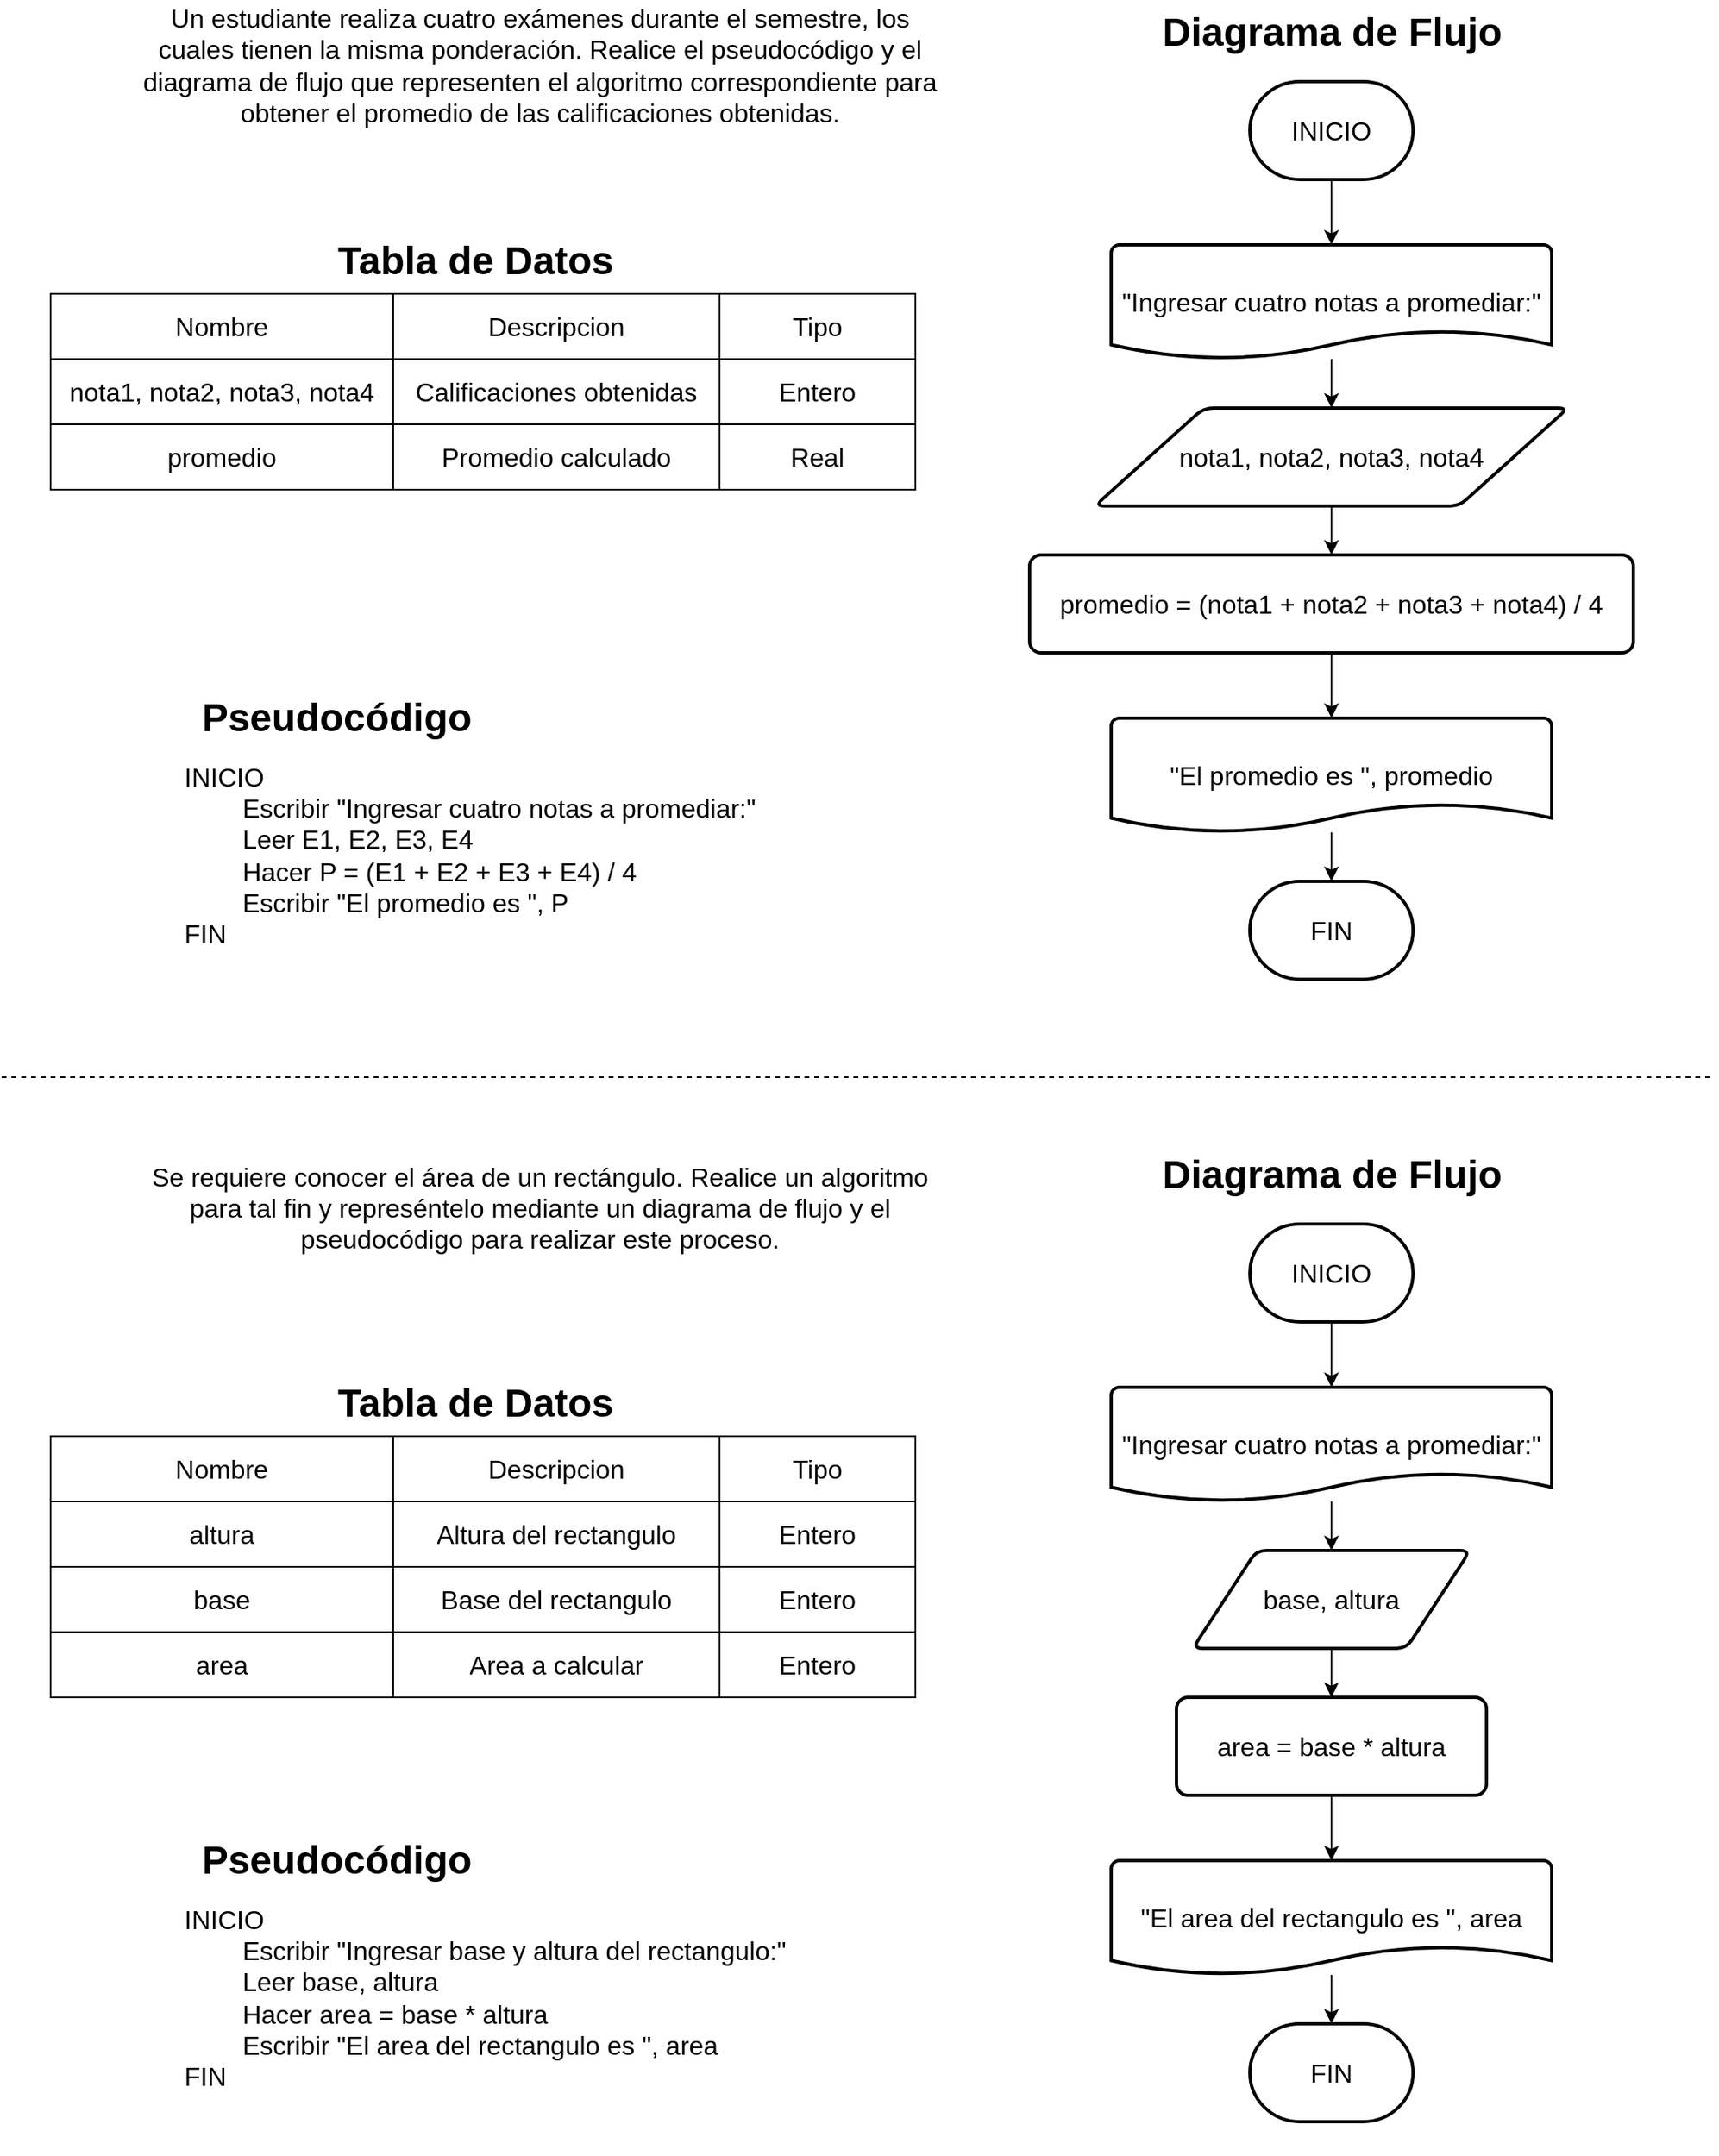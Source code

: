 <mxfile version="14.8.0" type="google"><diagram id="rtQvOPioTJRVfkh8zNdb" name="Page-1"><mxGraphModel dx="2079" dy="1176" grid="1" gridSize="10" guides="1" tooltips="1" connect="1" arrows="1" fold="1" page="0" pageScale="1" pageWidth="827" pageHeight="1169" math="0" shadow="0"><root><mxCell id="0"/><mxCell id="1" parent="0"/><mxCell id="rHpPXkSXapWmo_KU9-tV-5" value="Un estudiante realiza cuatro exámenes durante el semestre, los cuales tienen la misma ponderación. Realice el pseudocódigo y el diagrama de flujo que representen el algoritmo correspondiente para obtener el promedio de las calificaciones obtenidas.&lt;br&gt;" style="text;html=1;strokeColor=none;fillColor=none;align=center;verticalAlign=middle;whiteSpace=wrap;rounded=0;fontSize=16;" vertex="1" parent="1"><mxGeometry x="10" y="-60" width="500" height="80" as="geometry"/></mxCell><mxCell id="rHpPXkSXapWmo_KU9-tV-6" value="" style="shape=table;html=1;whiteSpace=wrap;startSize=0;container=1;collapsible=0;childLayout=tableLayout;fontSize=16;" vertex="1" parent="1"><mxGeometry x="-40" y="120" width="530" height="120" as="geometry"/></mxCell><mxCell id="rHpPXkSXapWmo_KU9-tV-7" value="" style="shape=partialRectangle;html=1;whiteSpace=wrap;collapsible=0;dropTarget=0;pointerEvents=0;fillColor=none;top=0;left=0;bottom=0;right=0;points=[[0,0.5],[1,0.5]];portConstraint=eastwest;fontSize=16;" vertex="1" parent="rHpPXkSXapWmo_KU9-tV-6"><mxGeometry width="530" height="40" as="geometry"/></mxCell><mxCell id="rHpPXkSXapWmo_KU9-tV-8" value="&lt;div style=&quot;font-size: 16px;&quot;&gt;Nombre&lt;span style=&quot;white-space: pre; font-size: 16px;&quot;&gt;&lt;br style=&quot;font-size: 16px;&quot;&gt;&lt;/span&gt;&lt;/div&gt;" style="shape=partialRectangle;html=1;whiteSpace=wrap;connectable=0;fillColor=none;top=0;left=0;bottom=0;right=0;overflow=hidden;fontSize=16;" vertex="1" parent="rHpPXkSXapWmo_KU9-tV-7"><mxGeometry width="210" height="40" as="geometry"/></mxCell><mxCell id="rHpPXkSXapWmo_KU9-tV-9" value="Descripcion" style="shape=partialRectangle;html=1;whiteSpace=wrap;connectable=0;fillColor=none;top=0;left=0;bottom=0;right=0;overflow=hidden;fontSize=16;" vertex="1" parent="rHpPXkSXapWmo_KU9-tV-7"><mxGeometry x="210" width="200" height="40" as="geometry"/></mxCell><mxCell id="rHpPXkSXapWmo_KU9-tV-10" value="Tipo" style="shape=partialRectangle;html=1;whiteSpace=wrap;connectable=0;fillColor=none;top=0;left=0;bottom=0;right=0;overflow=hidden;fontSize=16;" vertex="1" parent="rHpPXkSXapWmo_KU9-tV-7"><mxGeometry x="410" width="120" height="40" as="geometry"/></mxCell><mxCell id="rHpPXkSXapWmo_KU9-tV-11" value="" style="shape=partialRectangle;html=1;whiteSpace=wrap;collapsible=0;dropTarget=0;pointerEvents=0;fillColor=none;top=0;left=0;bottom=0;right=0;points=[[0,0.5],[1,0.5]];portConstraint=eastwest;fontSize=16;" vertex="1" parent="rHpPXkSXapWmo_KU9-tV-6"><mxGeometry y="40" width="530" height="40" as="geometry"/></mxCell><mxCell id="rHpPXkSXapWmo_KU9-tV-12" value="nota1, nota2, nota3, nota4" style="shape=partialRectangle;html=1;whiteSpace=wrap;connectable=0;fillColor=none;top=0;left=0;bottom=0;right=0;overflow=hidden;fontSize=16;" vertex="1" parent="rHpPXkSXapWmo_KU9-tV-11"><mxGeometry width="210" height="40" as="geometry"/></mxCell><mxCell id="rHpPXkSXapWmo_KU9-tV-13" value="Calificaciones obtenidas" style="shape=partialRectangle;html=1;whiteSpace=wrap;connectable=0;fillColor=none;top=0;left=0;bottom=0;right=0;overflow=hidden;fontSize=16;" vertex="1" parent="rHpPXkSXapWmo_KU9-tV-11"><mxGeometry x="210" width="200" height="40" as="geometry"/></mxCell><mxCell id="rHpPXkSXapWmo_KU9-tV-14" value="Entero" style="shape=partialRectangle;html=1;whiteSpace=wrap;connectable=0;fillColor=none;top=0;left=0;bottom=0;right=0;overflow=hidden;fontSize=16;" vertex="1" parent="rHpPXkSXapWmo_KU9-tV-11"><mxGeometry x="410" width="120" height="40" as="geometry"/></mxCell><mxCell id="rHpPXkSXapWmo_KU9-tV-19" style="shape=partialRectangle;html=1;whiteSpace=wrap;collapsible=0;dropTarget=0;pointerEvents=0;fillColor=none;top=0;left=0;bottom=0;right=0;points=[[0,0.5],[1,0.5]];portConstraint=eastwest;fontSize=16;" vertex="1" parent="rHpPXkSXapWmo_KU9-tV-6"><mxGeometry y="80" width="530" height="40" as="geometry"/></mxCell><mxCell id="rHpPXkSXapWmo_KU9-tV-20" value="promedio" style="shape=partialRectangle;html=1;whiteSpace=wrap;connectable=0;fillColor=none;top=0;left=0;bottom=0;right=0;overflow=hidden;fontSize=16;" vertex="1" parent="rHpPXkSXapWmo_KU9-tV-19"><mxGeometry width="210" height="40" as="geometry"/></mxCell><mxCell id="rHpPXkSXapWmo_KU9-tV-21" value="Promedio calculado" style="shape=partialRectangle;html=1;whiteSpace=wrap;connectable=0;fillColor=none;top=0;left=0;bottom=0;right=0;overflow=hidden;fontSize=16;" vertex="1" parent="rHpPXkSXapWmo_KU9-tV-19"><mxGeometry x="210" width="200" height="40" as="geometry"/></mxCell><mxCell id="rHpPXkSXapWmo_KU9-tV-22" value="Real" style="shape=partialRectangle;html=1;whiteSpace=wrap;connectable=0;fillColor=none;top=0;left=0;bottom=0;right=0;overflow=hidden;fontSize=16;" vertex="1" parent="rHpPXkSXapWmo_KU9-tV-19"><mxGeometry x="410" width="120" height="40" as="geometry"/></mxCell><mxCell id="rHpPXkSXapWmo_KU9-tV-27" value="Tabla de Datos" style="text;strokeColor=none;fillColor=none;html=1;fontSize=24;fontStyle=1;verticalAlign=middle;align=center;" vertex="1" parent="1"><mxGeometry x="125" y="80" width="190" height="40" as="geometry"/></mxCell><mxCell id="rHpPXkSXapWmo_KU9-tV-28" value="Pseudocódigo" style="text;strokeColor=none;fillColor=none;html=1;fontSize=24;fontStyle=1;verticalAlign=middle;align=center;" vertex="1" parent="1"><mxGeometry x="40" y="360" width="190" height="40" as="geometry"/></mxCell><mxCell id="rHpPXkSXapWmo_KU9-tV-29" value="&lt;div&gt;INICIO&lt;/div&gt;&lt;div&gt;&lt;span style=&quot;white-space: pre&quot;&gt;&#9;&lt;/span&gt;Escribir &quot;Ingresar cuatro notas a promediar:&quot;&lt;br&gt;&lt;/div&gt;&lt;div&gt;&lt;span&gt;&#9;&lt;span style=&quot;white-space: pre&quot;&gt;&#9;&lt;/span&gt;Leer E1, E2, E3, E4&lt;/span&gt;&lt;br&gt;&lt;/div&gt;&lt;div&gt;&lt;span&gt;&#9;&lt;/span&gt;&lt;span style=&quot;white-space: pre&quot;&gt;&#9;&lt;/span&gt;Hacer P = (&lt;span&gt;E1 + E2 + E3 + E4&lt;/span&gt;) / 4&lt;br&gt;&lt;/div&gt;&lt;div&gt;&lt;span style=&quot;white-space: pre&quot;&gt;&#9;&lt;/span&gt;Escribir &quot;El promedio es &quot;, P&lt;/div&gt;&lt;div&gt;FIN&lt;br&gt;&lt;/div&gt;" style="text;html=1;strokeColor=none;fillColor=none;align=left;verticalAlign=top;whiteSpace=wrap;rounded=0;fontSize=16;" vertex="1" parent="1"><mxGeometry x="40" y="400" width="420" height="160" as="geometry"/></mxCell><mxCell id="rHpPXkSXapWmo_KU9-tV-32" value="Diagrama de Flujo" style="text;strokeColor=none;fillColor=none;html=1;fontSize=24;fontStyle=1;verticalAlign=middle;align=center;" vertex="1" parent="1"><mxGeometry x="635" y="-60" width="220" height="40" as="geometry"/></mxCell><mxCell id="rHpPXkSXapWmo_KU9-tV-43" value="" style="edgeStyle=orthogonalEdgeStyle;rounded=0;orthogonalLoop=1;jettySize=auto;html=1;fontSize=16;" edge="1" parent="1" source="rHpPXkSXapWmo_KU9-tV-33" target="rHpPXkSXapWmo_KU9-tV-42"><mxGeometry relative="1" as="geometry"/></mxCell><mxCell id="rHpPXkSXapWmo_KU9-tV-33" value="INICIO" style="strokeWidth=2;html=1;shape=mxgraph.flowchart.terminator;whiteSpace=wrap;fontSize=16;align=center;verticalAlign=middle;" vertex="1" parent="1"><mxGeometry x="695" y="-10" width="100" height="60" as="geometry"/></mxCell><mxCell id="rHpPXkSXapWmo_KU9-tV-34" value="FIN" style="strokeWidth=2;html=1;shape=mxgraph.flowchart.terminator;whiteSpace=wrap;fontSize=16;align=center;verticalAlign=middle;" vertex="1" parent="1"><mxGeometry x="695" y="480" width="100" height="60" as="geometry"/></mxCell><mxCell id="rHpPXkSXapWmo_KU9-tV-40" value="" style="edgeStyle=orthogonalEdgeStyle;rounded=0;orthogonalLoop=1;jettySize=auto;html=1;fontSize=16;" edge="1" parent="1" source="rHpPXkSXapWmo_KU9-tV-35" target="rHpPXkSXapWmo_KU9-tV-36"><mxGeometry relative="1" as="geometry"/></mxCell><mxCell id="rHpPXkSXapWmo_KU9-tV-35" value="&lt;span&gt;&#9;&lt;/span&gt;&lt;span&gt;&#9;&lt;/span&gt;promedio = (&lt;span&gt;nota1 + nota2 + nota3 + nota4&lt;/span&gt;) / 4" style="rounded=1;whiteSpace=wrap;html=1;absoluteArcSize=1;arcSize=14;strokeWidth=2;fontSize=16;align=center;verticalAlign=middle;" vertex="1" parent="1"><mxGeometry x="560" y="280" width="370" height="60" as="geometry"/></mxCell><mxCell id="rHpPXkSXapWmo_KU9-tV-41" value="" style="edgeStyle=orthogonalEdgeStyle;rounded=0;orthogonalLoop=1;jettySize=auto;html=1;fontSize=16;" edge="1" parent="1" source="rHpPXkSXapWmo_KU9-tV-36" target="rHpPXkSXapWmo_KU9-tV-34"><mxGeometry relative="1" as="geometry"/></mxCell><mxCell id="rHpPXkSXapWmo_KU9-tV-36" value="&quot;El promedio es &quot;, promedio" style="strokeWidth=2;html=1;shape=mxgraph.flowchart.document2;whiteSpace=wrap;size=0.25;fontSize=16;align=center;verticalAlign=middle;" vertex="1" parent="1"><mxGeometry x="610" y="380" width="270" height="70" as="geometry"/></mxCell><mxCell id="rHpPXkSXapWmo_KU9-tV-39" value="" style="edgeStyle=orthogonalEdgeStyle;rounded=0;orthogonalLoop=1;jettySize=auto;html=1;fontSize=16;" edge="1" parent="1" source="rHpPXkSXapWmo_KU9-tV-37" target="rHpPXkSXapWmo_KU9-tV-35"><mxGeometry relative="1" as="geometry"/></mxCell><mxCell id="rHpPXkSXapWmo_KU9-tV-37" value="nota1, nota2, nota3, nota4" style="shape=parallelogram;html=1;strokeWidth=2;perimeter=parallelogramPerimeter;whiteSpace=wrap;rounded=1;arcSize=12;size=0.23;fontSize=16;align=center;verticalAlign=middle;" vertex="1" parent="1"><mxGeometry x="600" y="190" width="290" height="60" as="geometry"/></mxCell><mxCell id="rHpPXkSXapWmo_KU9-tV-44" value="" style="edgeStyle=orthogonalEdgeStyle;rounded=0;orthogonalLoop=1;jettySize=auto;html=1;fontSize=16;" edge="1" parent="1" source="rHpPXkSXapWmo_KU9-tV-42" target="rHpPXkSXapWmo_KU9-tV-37"><mxGeometry relative="1" as="geometry"/></mxCell><mxCell id="rHpPXkSXapWmo_KU9-tV-42" value="&quot;Ingresar cuatro notas a promediar:&quot;" style="strokeWidth=2;html=1;shape=mxgraph.flowchart.document2;whiteSpace=wrap;size=0.25;fontSize=16;align=center;verticalAlign=middle;" vertex="1" parent="1"><mxGeometry x="610" y="90" width="270" height="70" as="geometry"/></mxCell><mxCell id="rHpPXkSXapWmo_KU9-tV-45" value="Se requiere conocer el área de un rectángulo. Realice un algoritmo para tal fin y represéntelo mediante un diagrama de flujo y el pseudocódigo para realizar este proceso.&lt;br&gt;" style="text;html=1;strokeColor=none;fillColor=none;align=center;verticalAlign=middle;whiteSpace=wrap;rounded=0;fontSize=16;" vertex="1" parent="1"><mxGeometry x="10" y="640" width="500" height="80" as="geometry"/></mxCell><mxCell id="rHpPXkSXapWmo_KU9-tV-46" value="" style="shape=table;html=1;whiteSpace=wrap;startSize=0;container=1;collapsible=0;childLayout=tableLayout;fontSize=16;" vertex="1" parent="1"><mxGeometry x="-40" y="820" width="530" height="160" as="geometry"/></mxCell><mxCell id="rHpPXkSXapWmo_KU9-tV-47" value="" style="shape=partialRectangle;html=1;whiteSpace=wrap;collapsible=0;dropTarget=0;pointerEvents=0;fillColor=none;top=0;left=0;bottom=0;right=0;points=[[0,0.5],[1,0.5]];portConstraint=eastwest;fontSize=16;" vertex="1" parent="rHpPXkSXapWmo_KU9-tV-46"><mxGeometry width="530" height="40" as="geometry"/></mxCell><mxCell id="rHpPXkSXapWmo_KU9-tV-48" value="&lt;div style=&quot;font-size: 16px;&quot;&gt;Nombre&lt;span style=&quot;white-space: pre; font-size: 16px;&quot;&gt;&lt;br style=&quot;font-size: 16px;&quot;&gt;&lt;/span&gt;&lt;/div&gt;" style="shape=partialRectangle;html=1;whiteSpace=wrap;connectable=0;fillColor=none;top=0;left=0;bottom=0;right=0;overflow=hidden;fontSize=16;" vertex="1" parent="rHpPXkSXapWmo_KU9-tV-47"><mxGeometry width="210" height="40" as="geometry"/></mxCell><mxCell id="rHpPXkSXapWmo_KU9-tV-49" value="Descripcion" style="shape=partialRectangle;html=1;whiteSpace=wrap;connectable=0;fillColor=none;top=0;left=0;bottom=0;right=0;overflow=hidden;fontSize=16;" vertex="1" parent="rHpPXkSXapWmo_KU9-tV-47"><mxGeometry x="210" width="200" height="40" as="geometry"/></mxCell><mxCell id="rHpPXkSXapWmo_KU9-tV-50" value="Tipo" style="shape=partialRectangle;html=1;whiteSpace=wrap;connectable=0;fillColor=none;top=0;left=0;bottom=0;right=0;overflow=hidden;fontSize=16;" vertex="1" parent="rHpPXkSXapWmo_KU9-tV-47"><mxGeometry x="410" width="120" height="40" as="geometry"/></mxCell><mxCell id="rHpPXkSXapWmo_KU9-tV-51" value="" style="shape=partialRectangle;html=1;whiteSpace=wrap;collapsible=0;dropTarget=0;pointerEvents=0;fillColor=none;top=0;left=0;bottom=0;right=0;points=[[0,0.5],[1,0.5]];portConstraint=eastwest;fontSize=16;" vertex="1" parent="rHpPXkSXapWmo_KU9-tV-46"><mxGeometry y="40" width="530" height="40" as="geometry"/></mxCell><mxCell id="rHpPXkSXapWmo_KU9-tV-52" value="altura" style="shape=partialRectangle;html=1;whiteSpace=wrap;connectable=0;fillColor=none;top=0;left=0;bottom=0;right=0;overflow=hidden;fontSize=16;" vertex="1" parent="rHpPXkSXapWmo_KU9-tV-51"><mxGeometry width="210" height="40" as="geometry"/></mxCell><mxCell id="rHpPXkSXapWmo_KU9-tV-53" value="Altura del rectangulo" style="shape=partialRectangle;html=1;whiteSpace=wrap;connectable=0;fillColor=none;top=0;left=0;bottom=0;right=0;overflow=hidden;fontSize=16;" vertex="1" parent="rHpPXkSXapWmo_KU9-tV-51"><mxGeometry x="210" width="200" height="40" as="geometry"/></mxCell><mxCell id="rHpPXkSXapWmo_KU9-tV-54" value="Entero" style="shape=partialRectangle;html=1;whiteSpace=wrap;connectable=0;fillColor=none;top=0;left=0;bottom=0;right=0;overflow=hidden;fontSize=16;" vertex="1" parent="rHpPXkSXapWmo_KU9-tV-51"><mxGeometry x="410" width="120" height="40" as="geometry"/></mxCell><mxCell id="rHpPXkSXapWmo_KU9-tV-55" style="shape=partialRectangle;html=1;whiteSpace=wrap;collapsible=0;dropTarget=0;pointerEvents=0;fillColor=none;top=0;left=0;bottom=0;right=0;points=[[0,0.5],[1,0.5]];portConstraint=eastwest;fontSize=16;" vertex="1" parent="rHpPXkSXapWmo_KU9-tV-46"><mxGeometry y="80" width="530" height="40" as="geometry"/></mxCell><mxCell id="rHpPXkSXapWmo_KU9-tV-56" value="base" style="shape=partialRectangle;html=1;whiteSpace=wrap;connectable=0;fillColor=none;top=0;left=0;bottom=0;right=0;overflow=hidden;fontSize=16;" vertex="1" parent="rHpPXkSXapWmo_KU9-tV-55"><mxGeometry width="210" height="40" as="geometry"/></mxCell><mxCell id="rHpPXkSXapWmo_KU9-tV-57" value="Base del rectangulo" style="shape=partialRectangle;html=1;whiteSpace=wrap;connectable=0;fillColor=none;top=0;left=0;bottom=0;right=0;overflow=hidden;fontSize=16;" vertex="1" parent="rHpPXkSXapWmo_KU9-tV-55"><mxGeometry x="210" width="200" height="40" as="geometry"/></mxCell><mxCell id="rHpPXkSXapWmo_KU9-tV-58" value="Entero" style="shape=partialRectangle;html=1;whiteSpace=wrap;connectable=0;fillColor=none;top=0;left=0;bottom=0;right=0;overflow=hidden;fontSize=16;" vertex="1" parent="rHpPXkSXapWmo_KU9-tV-55"><mxGeometry x="410" width="120" height="40" as="geometry"/></mxCell><mxCell id="rHpPXkSXapWmo_KU9-tV-75" style="shape=partialRectangle;html=1;whiteSpace=wrap;collapsible=0;dropTarget=0;pointerEvents=0;fillColor=none;top=0;left=0;bottom=0;right=0;points=[[0,0.5],[1,0.5]];portConstraint=eastwest;fontSize=16;" vertex="1" parent="rHpPXkSXapWmo_KU9-tV-46"><mxGeometry y="120" width="530" height="40" as="geometry"/></mxCell><mxCell id="rHpPXkSXapWmo_KU9-tV-76" value="area" style="shape=partialRectangle;html=1;whiteSpace=wrap;connectable=0;fillColor=none;top=0;left=0;bottom=0;right=0;overflow=hidden;fontSize=16;" vertex="1" parent="rHpPXkSXapWmo_KU9-tV-75"><mxGeometry width="210" height="40" as="geometry"/></mxCell><mxCell id="rHpPXkSXapWmo_KU9-tV-77" value="Area a calcular" style="shape=partialRectangle;html=1;whiteSpace=wrap;connectable=0;fillColor=none;top=0;left=0;bottom=0;right=0;overflow=hidden;fontSize=16;" vertex="1" parent="rHpPXkSXapWmo_KU9-tV-75"><mxGeometry x="210" width="200" height="40" as="geometry"/></mxCell><mxCell id="rHpPXkSXapWmo_KU9-tV-78" value="Entero" style="shape=partialRectangle;html=1;whiteSpace=wrap;connectable=0;fillColor=none;top=0;left=0;bottom=0;right=0;overflow=hidden;fontSize=16;" vertex="1" parent="rHpPXkSXapWmo_KU9-tV-75"><mxGeometry x="410" width="120" height="40" as="geometry"/></mxCell><mxCell id="rHpPXkSXapWmo_KU9-tV-59" value="Tabla de Datos" style="text;strokeColor=none;fillColor=none;html=1;fontSize=24;fontStyle=1;verticalAlign=middle;align=center;" vertex="1" parent="1"><mxGeometry x="125" y="780" width="190" height="40" as="geometry"/></mxCell><mxCell id="rHpPXkSXapWmo_KU9-tV-60" value="Pseudocódigo" style="text;strokeColor=none;fillColor=none;html=1;fontSize=24;fontStyle=1;verticalAlign=middle;align=center;" vertex="1" parent="1"><mxGeometry x="40" y="1060" width="190" height="40" as="geometry"/></mxCell><mxCell id="rHpPXkSXapWmo_KU9-tV-61" value="&lt;div&gt;INICIO&lt;/div&gt;&lt;div&gt;&lt;span style=&quot;white-space: pre&quot;&gt;&#9;&lt;/span&gt;Escribir &quot;Ingresar base y altura del rectangulo:&quot;&lt;br&gt;&lt;/div&gt;&lt;div&gt;&lt;span&gt;&#9;&lt;span style=&quot;white-space: pre&quot;&gt;&#9;&lt;/span&gt;Leer base, altura&lt;/span&gt;&lt;br&gt;&lt;/div&gt;&lt;div&gt;&lt;span&gt;&#9;&lt;/span&gt;&lt;span style=&quot;white-space: pre&quot;&gt;&#9;&lt;/span&gt;Hacer area = base * altura&lt;br&gt;&lt;/div&gt;&lt;div&gt;&lt;span style=&quot;white-space: pre&quot;&gt;&#9;&lt;/span&gt;Escribir &quot;El area del rectangulo es &quot;, area&lt;br&gt;&lt;/div&gt;&lt;div&gt;FIN&lt;br&gt;&lt;/div&gt;" style="text;html=1;strokeColor=none;fillColor=none;align=left;verticalAlign=top;whiteSpace=wrap;rounded=0;fontSize=16;" vertex="1" parent="1"><mxGeometry x="40" y="1100" width="420" height="160" as="geometry"/></mxCell><mxCell id="rHpPXkSXapWmo_KU9-tV-62" value="Diagrama de Flujo" style="text;strokeColor=none;fillColor=none;html=1;fontSize=24;fontStyle=1;verticalAlign=middle;align=center;" vertex="1" parent="1"><mxGeometry x="635" y="640" width="220" height="40" as="geometry"/></mxCell><mxCell id="rHpPXkSXapWmo_KU9-tV-63" value="" style="edgeStyle=orthogonalEdgeStyle;rounded=0;orthogonalLoop=1;jettySize=auto;html=1;fontSize=16;" edge="1" parent="1" source="rHpPXkSXapWmo_KU9-tV-64" target="rHpPXkSXapWmo_KU9-tV-73"><mxGeometry relative="1" as="geometry"/></mxCell><mxCell id="rHpPXkSXapWmo_KU9-tV-64" value="INICIO" style="strokeWidth=2;html=1;shape=mxgraph.flowchart.terminator;whiteSpace=wrap;fontSize=16;align=center;verticalAlign=middle;" vertex="1" parent="1"><mxGeometry x="695" y="690" width="100" height="60" as="geometry"/></mxCell><mxCell id="rHpPXkSXapWmo_KU9-tV-65" value="FIN" style="strokeWidth=2;html=1;shape=mxgraph.flowchart.terminator;whiteSpace=wrap;fontSize=16;align=center;verticalAlign=middle;" vertex="1" parent="1"><mxGeometry x="695" y="1180" width="100" height="60" as="geometry"/></mxCell><mxCell id="rHpPXkSXapWmo_KU9-tV-66" value="" style="edgeStyle=orthogonalEdgeStyle;rounded=0;orthogonalLoop=1;jettySize=auto;html=1;fontSize=16;" edge="1" parent="1" source="rHpPXkSXapWmo_KU9-tV-67" target="rHpPXkSXapWmo_KU9-tV-69"><mxGeometry relative="1" as="geometry"/></mxCell><mxCell id="rHpPXkSXapWmo_KU9-tV-67" value="area = base * altura" style="rounded=1;whiteSpace=wrap;html=1;absoluteArcSize=1;arcSize=14;strokeWidth=2;fontSize=16;align=center;verticalAlign=middle;" vertex="1" parent="1"><mxGeometry x="650" y="980" width="190" height="60" as="geometry"/></mxCell><mxCell id="rHpPXkSXapWmo_KU9-tV-68" value="" style="edgeStyle=orthogonalEdgeStyle;rounded=0;orthogonalLoop=1;jettySize=auto;html=1;fontSize=16;" edge="1" parent="1" source="rHpPXkSXapWmo_KU9-tV-69" target="rHpPXkSXapWmo_KU9-tV-65"><mxGeometry relative="1" as="geometry"/></mxCell><mxCell id="rHpPXkSXapWmo_KU9-tV-69" value="&quot;El area del rectangulo es &quot;, area" style="strokeWidth=2;html=1;shape=mxgraph.flowchart.document2;whiteSpace=wrap;size=0.25;fontSize=16;align=center;verticalAlign=middle;" vertex="1" parent="1"><mxGeometry x="610" y="1080" width="270" height="70" as="geometry"/></mxCell><mxCell id="rHpPXkSXapWmo_KU9-tV-70" value="" style="edgeStyle=orthogonalEdgeStyle;rounded=0;orthogonalLoop=1;jettySize=auto;html=1;fontSize=16;" edge="1" parent="1" source="rHpPXkSXapWmo_KU9-tV-71" target="rHpPXkSXapWmo_KU9-tV-67"><mxGeometry relative="1" as="geometry"/></mxCell><mxCell id="rHpPXkSXapWmo_KU9-tV-71" value="&lt;span&gt;base, altura&lt;/span&gt;" style="shape=parallelogram;html=1;strokeWidth=2;perimeter=parallelogramPerimeter;whiteSpace=wrap;rounded=1;arcSize=12;size=0.23;fontSize=16;align=center;verticalAlign=middle;" vertex="1" parent="1"><mxGeometry x="660" y="890" width="170" height="60" as="geometry"/></mxCell><mxCell id="rHpPXkSXapWmo_KU9-tV-72" value="" style="edgeStyle=orthogonalEdgeStyle;rounded=0;orthogonalLoop=1;jettySize=auto;html=1;fontSize=16;" edge="1" parent="1" source="rHpPXkSXapWmo_KU9-tV-73" target="rHpPXkSXapWmo_KU9-tV-71"><mxGeometry relative="1" as="geometry"/></mxCell><mxCell id="rHpPXkSXapWmo_KU9-tV-73" value="&quot;Ingresar cuatro notas a promediar:&quot;" style="strokeWidth=2;html=1;shape=mxgraph.flowchart.document2;whiteSpace=wrap;size=0.25;fontSize=16;align=center;verticalAlign=middle;" vertex="1" parent="1"><mxGeometry x="610" y="790" width="270" height="70" as="geometry"/></mxCell><mxCell id="rHpPXkSXapWmo_KU9-tV-79" value="" style="endArrow=none;dashed=1;html=1;fontSize=16;" edge="1" parent="1"><mxGeometry width="50" height="50" relative="1" as="geometry"><mxPoint x="-70" y="600" as="sourcePoint"/><mxPoint x="980" y="600" as="targetPoint"/></mxGeometry></mxCell></root></mxGraphModel></diagram></mxfile>